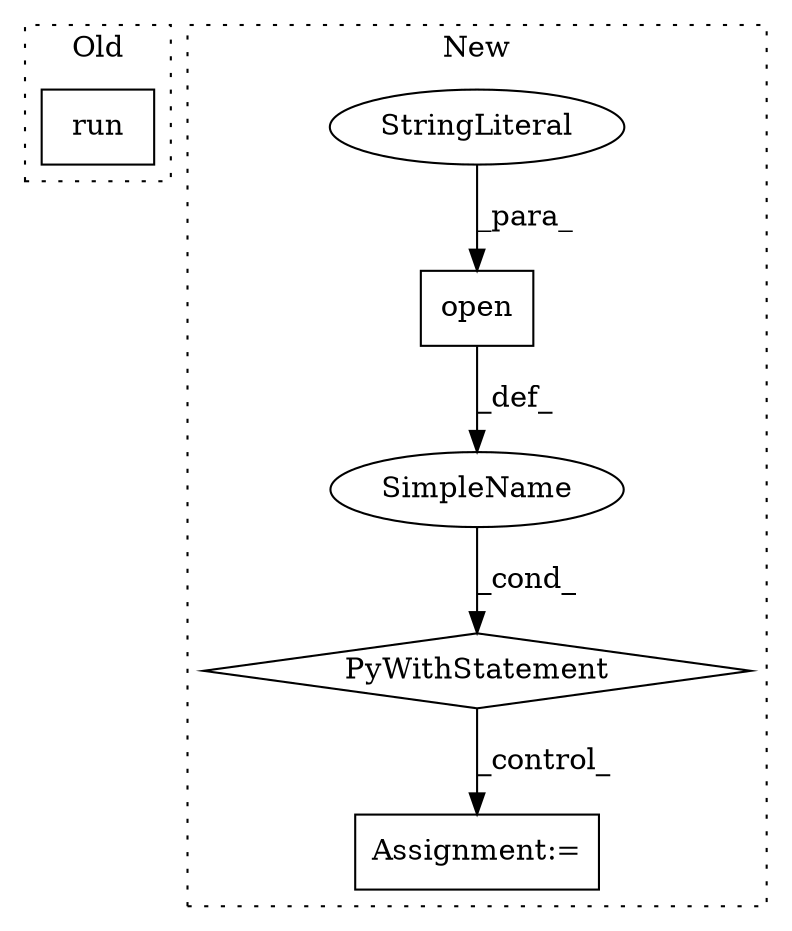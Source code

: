 digraph G {
subgraph cluster0 {
1 [label="run" a="32" s="512" l="5" shape="box"];
label = "Old";
style="dotted";
}
subgraph cluster1 {
2 [label="open" a="32" s="889,907" l="5,1" shape="box"];
3 [label="StringLiteral" a="45" s="903" l="4" shape="ellipse"];
4 [label="Assignment:=" a="7" s="1016,1097" l="65,2" shape="box"];
5 [label="SimpleName" a="42" s="" l="" shape="ellipse"];
6 [label="PyWithStatement" a="104" s="879,908" l="10,2" shape="diamond"];
label = "New";
style="dotted";
}
2 -> 5 [label="_def_"];
3 -> 2 [label="_para_"];
5 -> 6 [label="_cond_"];
6 -> 4 [label="_control_"];
}